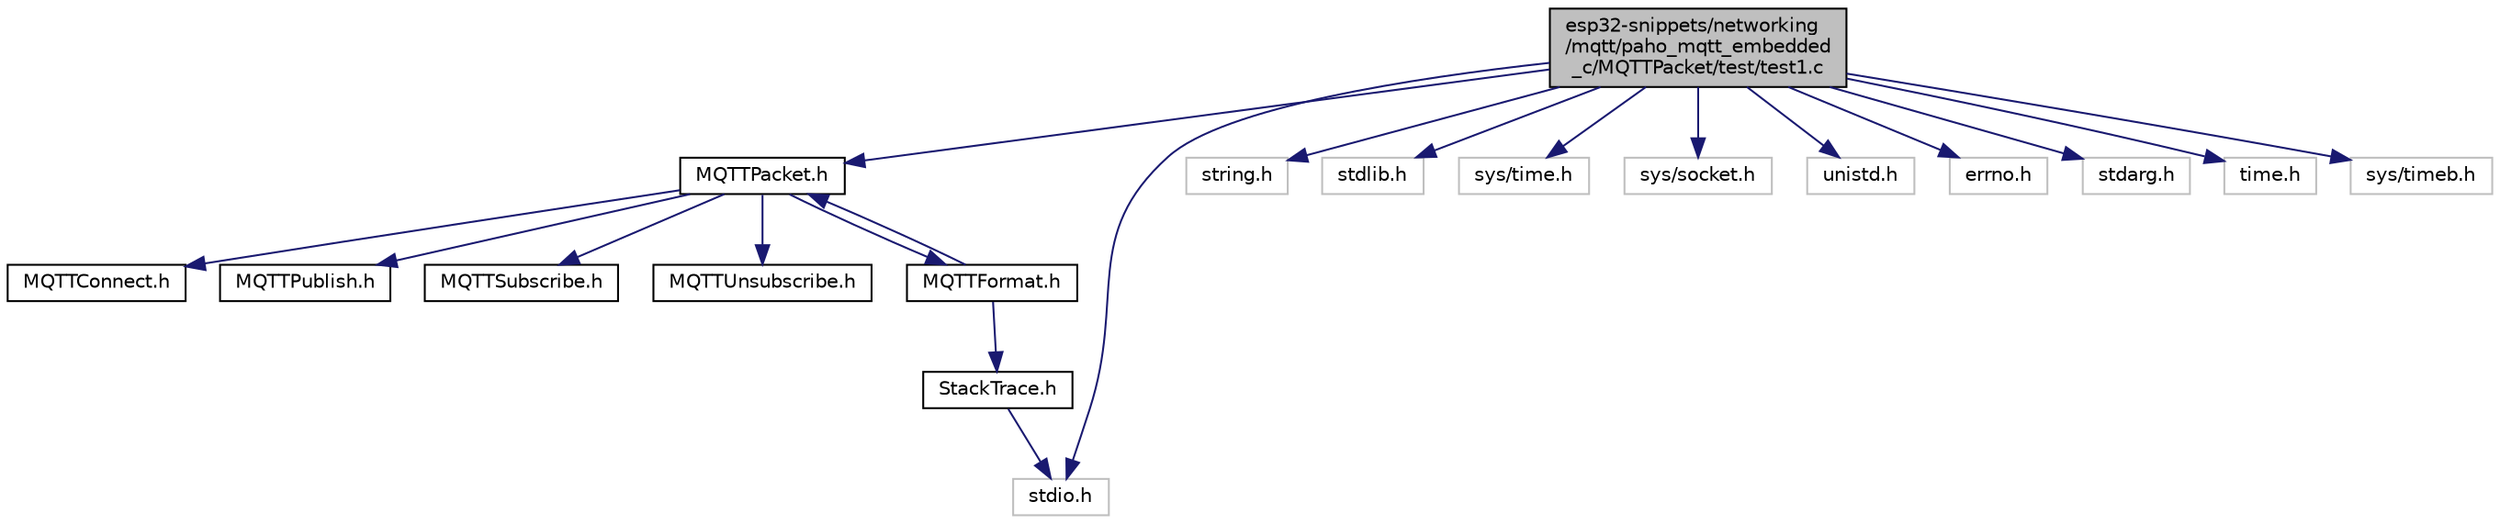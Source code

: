 digraph "esp32-snippets/networking/mqtt/paho_mqtt_embedded_c/MQTTPacket/test/test1.c"
{
  edge [fontname="Helvetica",fontsize="10",labelfontname="Helvetica",labelfontsize="10"];
  node [fontname="Helvetica",fontsize="10",shape=record];
  Node0 [label="esp32-snippets/networking\l/mqtt/paho_mqtt_embedded\l_c/MQTTPacket/test/test1.c",height=0.2,width=0.4,color="black", fillcolor="grey75", style="filled", fontcolor="black"];
  Node0 -> Node1 [color="midnightblue",fontsize="10",style="solid",fontname="Helvetica"];
  Node1 [label="MQTTPacket.h",height=0.2,width=0.4,color="black", fillcolor="white", style="filled",URL="$_m_q_t_t_packet_8h.html"];
  Node1 -> Node2 [color="midnightblue",fontsize="10",style="solid",fontname="Helvetica"];
  Node2 [label="MQTTConnect.h",height=0.2,width=0.4,color="black", fillcolor="white", style="filled",URL="$_m_q_t_t_connect_8h.html"];
  Node1 -> Node3 [color="midnightblue",fontsize="10",style="solid",fontname="Helvetica"];
  Node3 [label="MQTTPublish.h",height=0.2,width=0.4,color="black", fillcolor="white", style="filled",URL="$_m_q_t_t_publish_8h.html"];
  Node1 -> Node4 [color="midnightblue",fontsize="10",style="solid",fontname="Helvetica"];
  Node4 [label="MQTTSubscribe.h",height=0.2,width=0.4,color="black", fillcolor="white", style="filled",URL="$_m_q_t_t_subscribe_8h.html"];
  Node1 -> Node5 [color="midnightblue",fontsize="10",style="solid",fontname="Helvetica"];
  Node5 [label="MQTTUnsubscribe.h",height=0.2,width=0.4,color="black", fillcolor="white", style="filled",URL="$_m_q_t_t_unsubscribe_8h.html"];
  Node1 -> Node6 [color="midnightblue",fontsize="10",style="solid",fontname="Helvetica"];
  Node6 [label="MQTTFormat.h",height=0.2,width=0.4,color="black", fillcolor="white", style="filled",URL="$_m_q_t_t_format_8h.html"];
  Node6 -> Node7 [color="midnightblue",fontsize="10",style="solid",fontname="Helvetica"];
  Node7 [label="StackTrace.h",height=0.2,width=0.4,color="black", fillcolor="white", style="filled",URL="$_stack_trace_8h.html"];
  Node7 -> Node8 [color="midnightblue",fontsize="10",style="solid",fontname="Helvetica"];
  Node8 [label="stdio.h",height=0.2,width=0.4,color="grey75", fillcolor="white", style="filled"];
  Node6 -> Node1 [color="midnightblue",fontsize="10",style="solid",fontname="Helvetica"];
  Node0 -> Node9 [color="midnightblue",fontsize="10",style="solid",fontname="Helvetica"];
  Node9 [label="string.h",height=0.2,width=0.4,color="grey75", fillcolor="white", style="filled"];
  Node0 -> Node10 [color="midnightblue",fontsize="10",style="solid",fontname="Helvetica"];
  Node10 [label="stdlib.h",height=0.2,width=0.4,color="grey75", fillcolor="white", style="filled"];
  Node0 -> Node8 [color="midnightblue",fontsize="10",style="solid",fontname="Helvetica"];
  Node0 -> Node11 [color="midnightblue",fontsize="10",style="solid",fontname="Helvetica"];
  Node11 [label="sys/time.h",height=0.2,width=0.4,color="grey75", fillcolor="white", style="filled"];
  Node0 -> Node12 [color="midnightblue",fontsize="10",style="solid",fontname="Helvetica"];
  Node12 [label="sys/socket.h",height=0.2,width=0.4,color="grey75", fillcolor="white", style="filled"];
  Node0 -> Node13 [color="midnightblue",fontsize="10",style="solid",fontname="Helvetica"];
  Node13 [label="unistd.h",height=0.2,width=0.4,color="grey75", fillcolor="white", style="filled"];
  Node0 -> Node14 [color="midnightblue",fontsize="10",style="solid",fontname="Helvetica"];
  Node14 [label="errno.h",height=0.2,width=0.4,color="grey75", fillcolor="white", style="filled"];
  Node0 -> Node15 [color="midnightblue",fontsize="10",style="solid",fontname="Helvetica"];
  Node15 [label="stdarg.h",height=0.2,width=0.4,color="grey75", fillcolor="white", style="filled"];
  Node0 -> Node16 [color="midnightblue",fontsize="10",style="solid",fontname="Helvetica"];
  Node16 [label="time.h",height=0.2,width=0.4,color="grey75", fillcolor="white", style="filled"];
  Node0 -> Node17 [color="midnightblue",fontsize="10",style="solid",fontname="Helvetica"];
  Node17 [label="sys/timeb.h",height=0.2,width=0.4,color="grey75", fillcolor="white", style="filled"];
}
